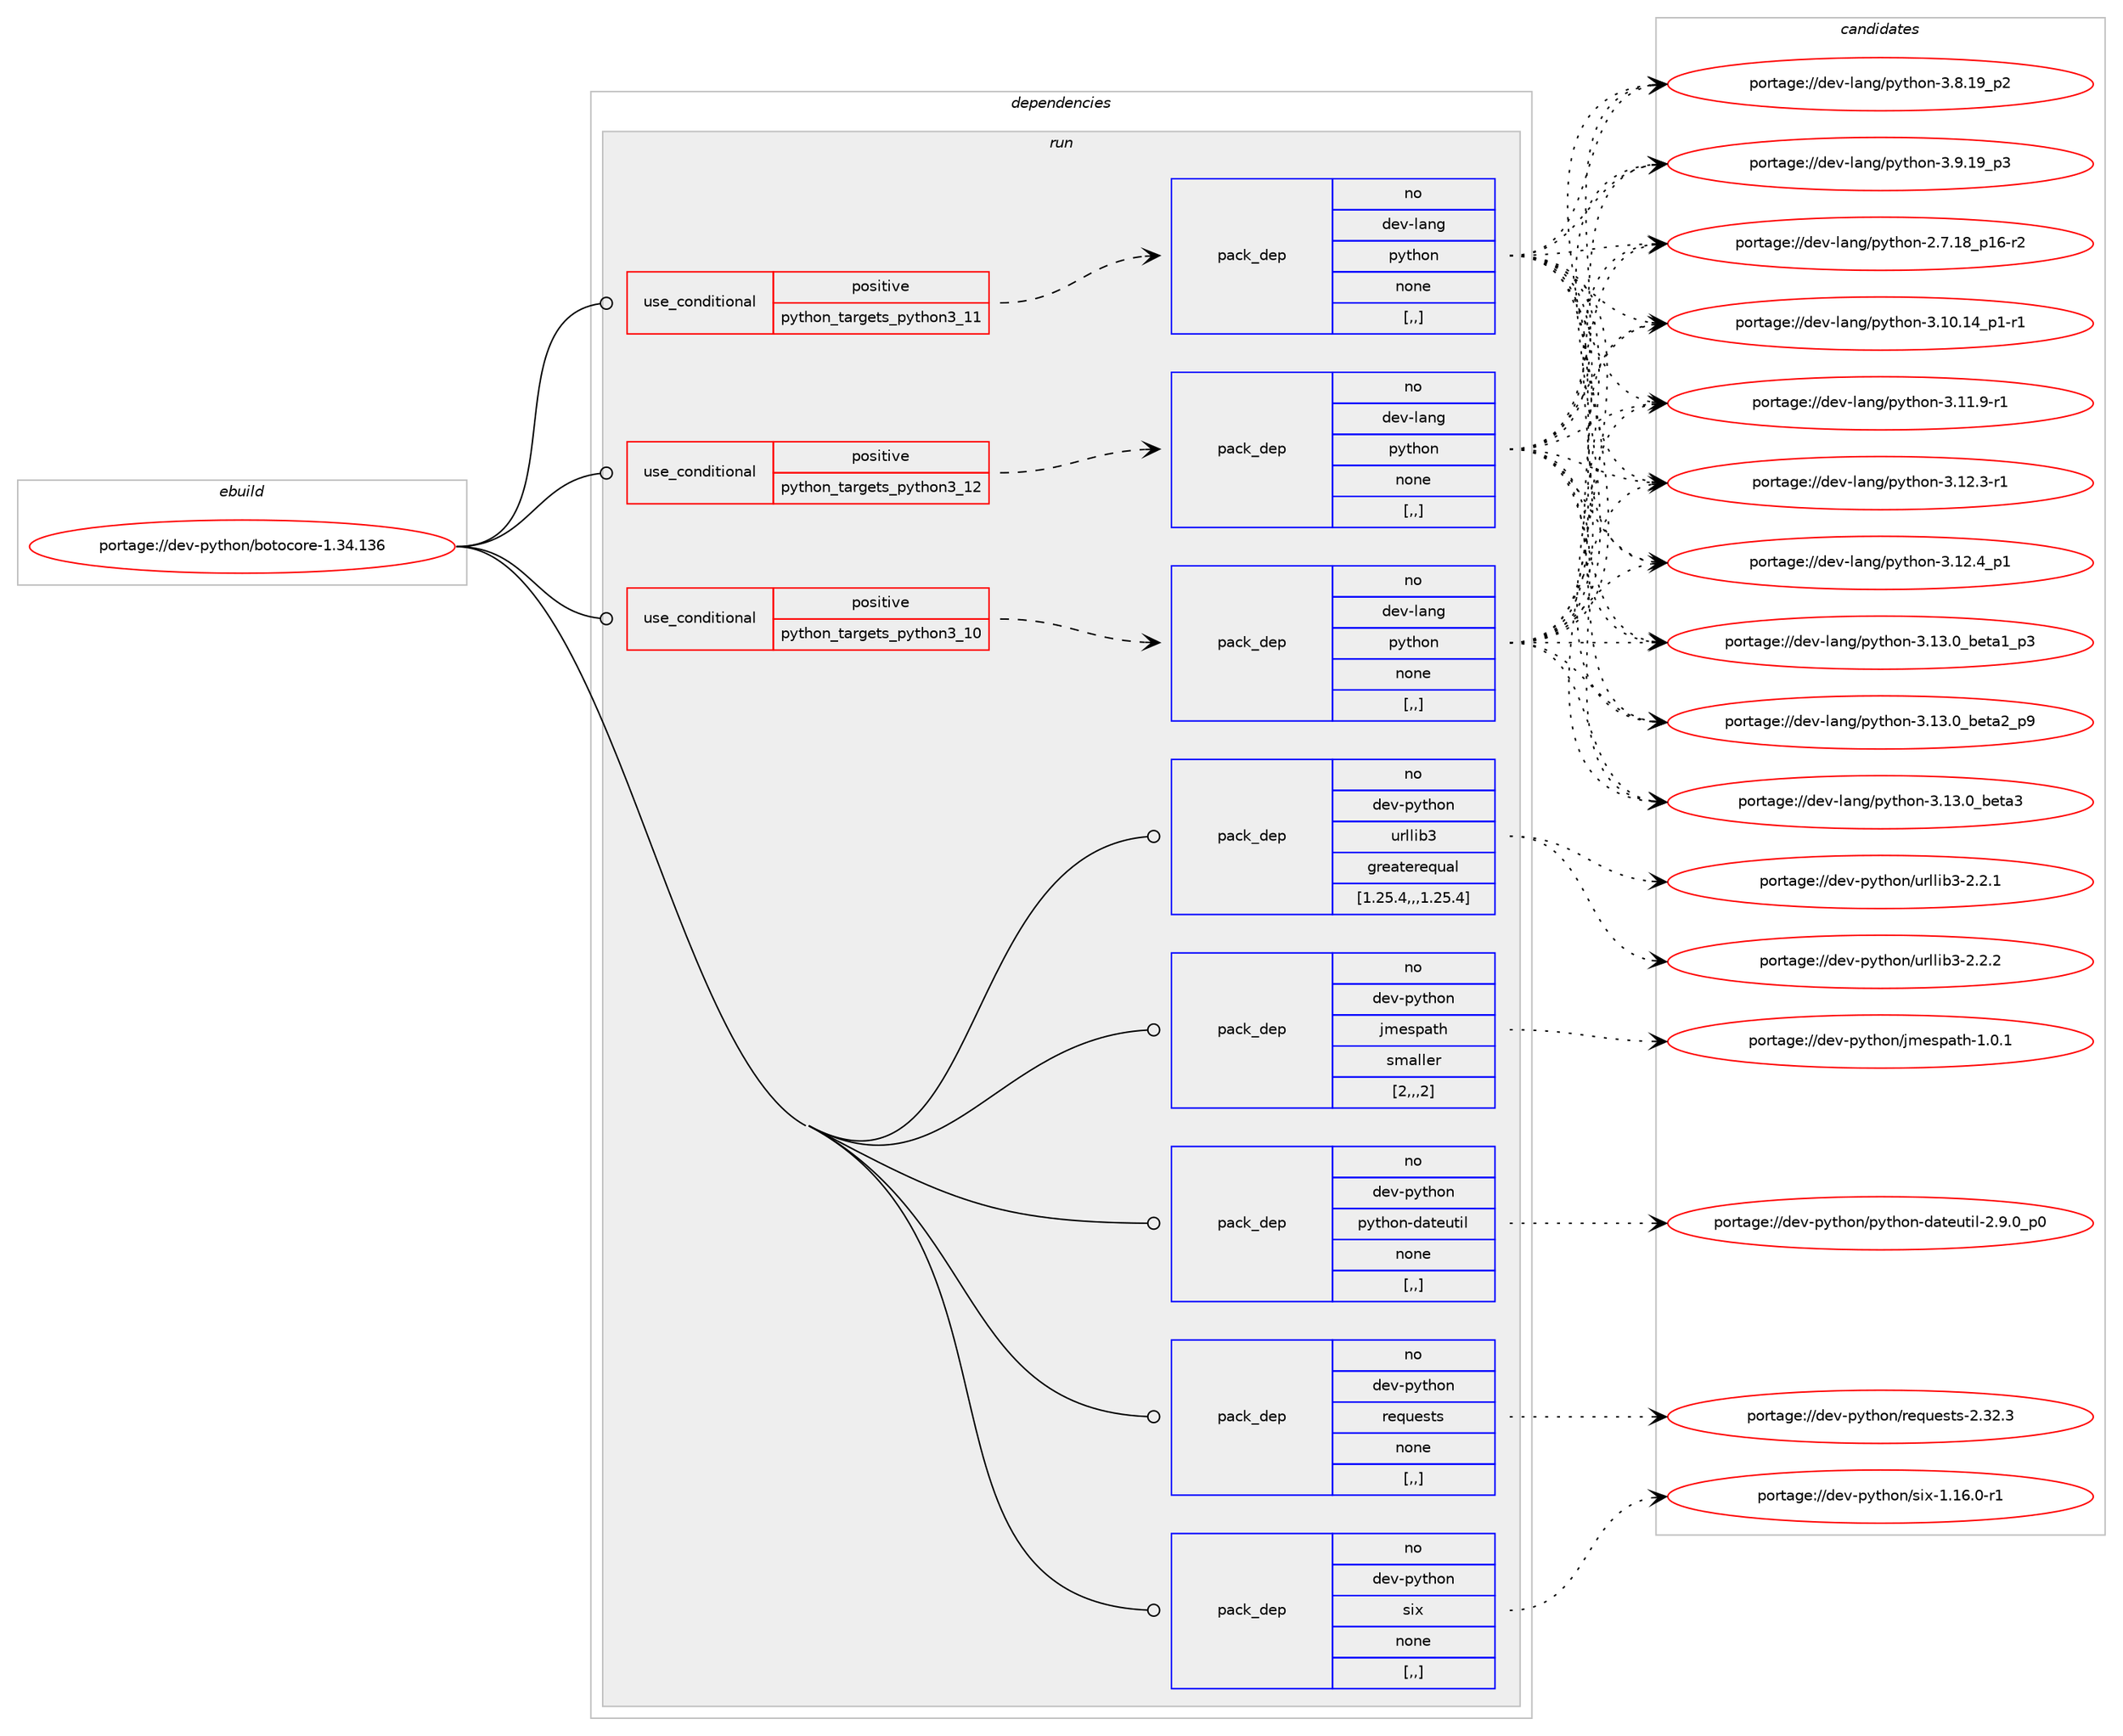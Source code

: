 digraph prolog {

# *************
# Graph options
# *************

newrank=true;
concentrate=true;
compound=true;
graph [rankdir=LR,fontname=Helvetica,fontsize=10,ranksep=1.5];#, ranksep=2.5, nodesep=0.2];
edge  [arrowhead=vee];
node  [fontname=Helvetica,fontsize=10];

# **********
# The ebuild
# **********

subgraph cluster_leftcol {
color=gray;
rank=same;
label=<<i>ebuild</i>>;
id [label="portage://dev-python/botocore-1.34.136", color=red, width=4, href="../dev-python/botocore-1.34.136.svg"];
}

# ****************
# The dependencies
# ****************

subgraph cluster_midcol {
color=gray;
label=<<i>dependencies</i>>;
subgraph cluster_compile {
fillcolor="#eeeeee";
style=filled;
label=<<i>compile</i>>;
}
subgraph cluster_compileandrun {
fillcolor="#eeeeee";
style=filled;
label=<<i>compile and run</i>>;
}
subgraph cluster_run {
fillcolor="#eeeeee";
style=filled;
label=<<i>run</i>>;
subgraph cond30481 {
dependency139663 [label=<<TABLE BORDER="0" CELLBORDER="1" CELLSPACING="0" CELLPADDING="4"><TR><TD ROWSPAN="3" CELLPADDING="10">use_conditional</TD></TR><TR><TD>positive</TD></TR><TR><TD>python_targets_python3_10</TD></TR></TABLE>>, shape=none, color=red];
subgraph pack107973 {
dependency139664 [label=<<TABLE BORDER="0" CELLBORDER="1" CELLSPACING="0" CELLPADDING="4" WIDTH="220"><TR><TD ROWSPAN="6" CELLPADDING="30">pack_dep</TD></TR><TR><TD WIDTH="110">no</TD></TR><TR><TD>dev-lang</TD></TR><TR><TD>python</TD></TR><TR><TD>none</TD></TR><TR><TD>[,,]</TD></TR></TABLE>>, shape=none, color=blue];
}
dependency139663:e -> dependency139664:w [weight=20,style="dashed",arrowhead="vee"];
}
id:e -> dependency139663:w [weight=20,style="solid",arrowhead="odot"];
subgraph cond30482 {
dependency139665 [label=<<TABLE BORDER="0" CELLBORDER="1" CELLSPACING="0" CELLPADDING="4"><TR><TD ROWSPAN="3" CELLPADDING="10">use_conditional</TD></TR><TR><TD>positive</TD></TR><TR><TD>python_targets_python3_11</TD></TR></TABLE>>, shape=none, color=red];
subgraph pack107974 {
dependency139666 [label=<<TABLE BORDER="0" CELLBORDER="1" CELLSPACING="0" CELLPADDING="4" WIDTH="220"><TR><TD ROWSPAN="6" CELLPADDING="30">pack_dep</TD></TR><TR><TD WIDTH="110">no</TD></TR><TR><TD>dev-lang</TD></TR><TR><TD>python</TD></TR><TR><TD>none</TD></TR><TR><TD>[,,]</TD></TR></TABLE>>, shape=none, color=blue];
}
dependency139665:e -> dependency139666:w [weight=20,style="dashed",arrowhead="vee"];
}
id:e -> dependency139665:w [weight=20,style="solid",arrowhead="odot"];
subgraph cond30483 {
dependency139667 [label=<<TABLE BORDER="0" CELLBORDER="1" CELLSPACING="0" CELLPADDING="4"><TR><TD ROWSPAN="3" CELLPADDING="10">use_conditional</TD></TR><TR><TD>positive</TD></TR><TR><TD>python_targets_python3_12</TD></TR></TABLE>>, shape=none, color=red];
subgraph pack107975 {
dependency139668 [label=<<TABLE BORDER="0" CELLBORDER="1" CELLSPACING="0" CELLPADDING="4" WIDTH="220"><TR><TD ROWSPAN="6" CELLPADDING="30">pack_dep</TD></TR><TR><TD WIDTH="110">no</TD></TR><TR><TD>dev-lang</TD></TR><TR><TD>python</TD></TR><TR><TD>none</TD></TR><TR><TD>[,,]</TD></TR></TABLE>>, shape=none, color=blue];
}
dependency139667:e -> dependency139668:w [weight=20,style="dashed",arrowhead="vee"];
}
id:e -> dependency139667:w [weight=20,style="solid",arrowhead="odot"];
subgraph pack107976 {
dependency139669 [label=<<TABLE BORDER="0" CELLBORDER="1" CELLSPACING="0" CELLPADDING="4" WIDTH="220"><TR><TD ROWSPAN="6" CELLPADDING="30">pack_dep</TD></TR><TR><TD WIDTH="110">no</TD></TR><TR><TD>dev-python</TD></TR><TR><TD>jmespath</TD></TR><TR><TD>smaller</TD></TR><TR><TD>[2,,,2]</TD></TR></TABLE>>, shape=none, color=blue];
}
id:e -> dependency139669:w [weight=20,style="solid",arrowhead="odot"];
subgraph pack107977 {
dependency139670 [label=<<TABLE BORDER="0" CELLBORDER="1" CELLSPACING="0" CELLPADDING="4" WIDTH="220"><TR><TD ROWSPAN="6" CELLPADDING="30">pack_dep</TD></TR><TR><TD WIDTH="110">no</TD></TR><TR><TD>dev-python</TD></TR><TR><TD>python-dateutil</TD></TR><TR><TD>none</TD></TR><TR><TD>[,,]</TD></TR></TABLE>>, shape=none, color=blue];
}
id:e -> dependency139670:w [weight=20,style="solid",arrowhead="odot"];
subgraph pack107978 {
dependency139671 [label=<<TABLE BORDER="0" CELLBORDER="1" CELLSPACING="0" CELLPADDING="4" WIDTH="220"><TR><TD ROWSPAN="6" CELLPADDING="30">pack_dep</TD></TR><TR><TD WIDTH="110">no</TD></TR><TR><TD>dev-python</TD></TR><TR><TD>requests</TD></TR><TR><TD>none</TD></TR><TR><TD>[,,]</TD></TR></TABLE>>, shape=none, color=blue];
}
id:e -> dependency139671:w [weight=20,style="solid",arrowhead="odot"];
subgraph pack107979 {
dependency139672 [label=<<TABLE BORDER="0" CELLBORDER="1" CELLSPACING="0" CELLPADDING="4" WIDTH="220"><TR><TD ROWSPAN="6" CELLPADDING="30">pack_dep</TD></TR><TR><TD WIDTH="110">no</TD></TR><TR><TD>dev-python</TD></TR><TR><TD>six</TD></TR><TR><TD>none</TD></TR><TR><TD>[,,]</TD></TR></TABLE>>, shape=none, color=blue];
}
id:e -> dependency139672:w [weight=20,style="solid",arrowhead="odot"];
subgraph pack107980 {
dependency139673 [label=<<TABLE BORDER="0" CELLBORDER="1" CELLSPACING="0" CELLPADDING="4" WIDTH="220"><TR><TD ROWSPAN="6" CELLPADDING="30">pack_dep</TD></TR><TR><TD WIDTH="110">no</TD></TR><TR><TD>dev-python</TD></TR><TR><TD>urllib3</TD></TR><TR><TD>greaterequal</TD></TR><TR><TD>[1.25.4,,,1.25.4]</TD></TR></TABLE>>, shape=none, color=blue];
}
id:e -> dependency139673:w [weight=20,style="solid",arrowhead="odot"];
}
}

# **************
# The candidates
# **************

subgraph cluster_choices {
rank=same;
color=gray;
label=<<i>candidates</i>>;

subgraph choice107973 {
color=black;
nodesep=1;
choice100101118451089711010347112121116104111110455046554649569511249544511450 [label="portage://dev-lang/python-2.7.18_p16-r2", color=red, width=4,href="../dev-lang/python-2.7.18_p16-r2.svg"];
choice100101118451089711010347112121116104111110455146494846495295112494511449 [label="portage://dev-lang/python-3.10.14_p1-r1", color=red, width=4,href="../dev-lang/python-3.10.14_p1-r1.svg"];
choice100101118451089711010347112121116104111110455146494946574511449 [label="portage://dev-lang/python-3.11.9-r1", color=red, width=4,href="../dev-lang/python-3.11.9-r1.svg"];
choice100101118451089711010347112121116104111110455146495046514511449 [label="portage://dev-lang/python-3.12.3-r1", color=red, width=4,href="../dev-lang/python-3.12.3-r1.svg"];
choice100101118451089711010347112121116104111110455146495046529511249 [label="portage://dev-lang/python-3.12.4_p1", color=red, width=4,href="../dev-lang/python-3.12.4_p1.svg"];
choice10010111845108971101034711212111610411111045514649514648959810111697499511251 [label="portage://dev-lang/python-3.13.0_beta1_p3", color=red, width=4,href="../dev-lang/python-3.13.0_beta1_p3.svg"];
choice10010111845108971101034711212111610411111045514649514648959810111697509511257 [label="portage://dev-lang/python-3.13.0_beta2_p9", color=red, width=4,href="../dev-lang/python-3.13.0_beta2_p9.svg"];
choice1001011184510897110103471121211161041111104551464951464895981011169751 [label="portage://dev-lang/python-3.13.0_beta3", color=red, width=4,href="../dev-lang/python-3.13.0_beta3.svg"];
choice100101118451089711010347112121116104111110455146564649579511250 [label="portage://dev-lang/python-3.8.19_p2", color=red, width=4,href="../dev-lang/python-3.8.19_p2.svg"];
choice100101118451089711010347112121116104111110455146574649579511251 [label="portage://dev-lang/python-3.9.19_p3", color=red, width=4,href="../dev-lang/python-3.9.19_p3.svg"];
dependency139664:e -> choice100101118451089711010347112121116104111110455046554649569511249544511450:w [style=dotted,weight="100"];
dependency139664:e -> choice100101118451089711010347112121116104111110455146494846495295112494511449:w [style=dotted,weight="100"];
dependency139664:e -> choice100101118451089711010347112121116104111110455146494946574511449:w [style=dotted,weight="100"];
dependency139664:e -> choice100101118451089711010347112121116104111110455146495046514511449:w [style=dotted,weight="100"];
dependency139664:e -> choice100101118451089711010347112121116104111110455146495046529511249:w [style=dotted,weight="100"];
dependency139664:e -> choice10010111845108971101034711212111610411111045514649514648959810111697499511251:w [style=dotted,weight="100"];
dependency139664:e -> choice10010111845108971101034711212111610411111045514649514648959810111697509511257:w [style=dotted,weight="100"];
dependency139664:e -> choice1001011184510897110103471121211161041111104551464951464895981011169751:w [style=dotted,weight="100"];
dependency139664:e -> choice100101118451089711010347112121116104111110455146564649579511250:w [style=dotted,weight="100"];
dependency139664:e -> choice100101118451089711010347112121116104111110455146574649579511251:w [style=dotted,weight="100"];
}
subgraph choice107974 {
color=black;
nodesep=1;
choice100101118451089711010347112121116104111110455046554649569511249544511450 [label="portage://dev-lang/python-2.7.18_p16-r2", color=red, width=4,href="../dev-lang/python-2.7.18_p16-r2.svg"];
choice100101118451089711010347112121116104111110455146494846495295112494511449 [label="portage://dev-lang/python-3.10.14_p1-r1", color=red, width=4,href="../dev-lang/python-3.10.14_p1-r1.svg"];
choice100101118451089711010347112121116104111110455146494946574511449 [label="portage://dev-lang/python-3.11.9-r1", color=red, width=4,href="../dev-lang/python-3.11.9-r1.svg"];
choice100101118451089711010347112121116104111110455146495046514511449 [label="portage://dev-lang/python-3.12.3-r1", color=red, width=4,href="../dev-lang/python-3.12.3-r1.svg"];
choice100101118451089711010347112121116104111110455146495046529511249 [label="portage://dev-lang/python-3.12.4_p1", color=red, width=4,href="../dev-lang/python-3.12.4_p1.svg"];
choice10010111845108971101034711212111610411111045514649514648959810111697499511251 [label="portage://dev-lang/python-3.13.0_beta1_p3", color=red, width=4,href="../dev-lang/python-3.13.0_beta1_p3.svg"];
choice10010111845108971101034711212111610411111045514649514648959810111697509511257 [label="portage://dev-lang/python-3.13.0_beta2_p9", color=red, width=4,href="../dev-lang/python-3.13.0_beta2_p9.svg"];
choice1001011184510897110103471121211161041111104551464951464895981011169751 [label="portage://dev-lang/python-3.13.0_beta3", color=red, width=4,href="../dev-lang/python-3.13.0_beta3.svg"];
choice100101118451089711010347112121116104111110455146564649579511250 [label="portage://dev-lang/python-3.8.19_p2", color=red, width=4,href="../dev-lang/python-3.8.19_p2.svg"];
choice100101118451089711010347112121116104111110455146574649579511251 [label="portage://dev-lang/python-3.9.19_p3", color=red, width=4,href="../dev-lang/python-3.9.19_p3.svg"];
dependency139666:e -> choice100101118451089711010347112121116104111110455046554649569511249544511450:w [style=dotted,weight="100"];
dependency139666:e -> choice100101118451089711010347112121116104111110455146494846495295112494511449:w [style=dotted,weight="100"];
dependency139666:e -> choice100101118451089711010347112121116104111110455146494946574511449:w [style=dotted,weight="100"];
dependency139666:e -> choice100101118451089711010347112121116104111110455146495046514511449:w [style=dotted,weight="100"];
dependency139666:e -> choice100101118451089711010347112121116104111110455146495046529511249:w [style=dotted,weight="100"];
dependency139666:e -> choice10010111845108971101034711212111610411111045514649514648959810111697499511251:w [style=dotted,weight="100"];
dependency139666:e -> choice10010111845108971101034711212111610411111045514649514648959810111697509511257:w [style=dotted,weight="100"];
dependency139666:e -> choice1001011184510897110103471121211161041111104551464951464895981011169751:w [style=dotted,weight="100"];
dependency139666:e -> choice100101118451089711010347112121116104111110455146564649579511250:w [style=dotted,weight="100"];
dependency139666:e -> choice100101118451089711010347112121116104111110455146574649579511251:w [style=dotted,weight="100"];
}
subgraph choice107975 {
color=black;
nodesep=1;
choice100101118451089711010347112121116104111110455046554649569511249544511450 [label="portage://dev-lang/python-2.7.18_p16-r2", color=red, width=4,href="../dev-lang/python-2.7.18_p16-r2.svg"];
choice100101118451089711010347112121116104111110455146494846495295112494511449 [label="portage://dev-lang/python-3.10.14_p1-r1", color=red, width=4,href="../dev-lang/python-3.10.14_p1-r1.svg"];
choice100101118451089711010347112121116104111110455146494946574511449 [label="portage://dev-lang/python-3.11.9-r1", color=red, width=4,href="../dev-lang/python-3.11.9-r1.svg"];
choice100101118451089711010347112121116104111110455146495046514511449 [label="portage://dev-lang/python-3.12.3-r1", color=red, width=4,href="../dev-lang/python-3.12.3-r1.svg"];
choice100101118451089711010347112121116104111110455146495046529511249 [label="portage://dev-lang/python-3.12.4_p1", color=red, width=4,href="../dev-lang/python-3.12.4_p1.svg"];
choice10010111845108971101034711212111610411111045514649514648959810111697499511251 [label="portage://dev-lang/python-3.13.0_beta1_p3", color=red, width=4,href="../dev-lang/python-3.13.0_beta1_p3.svg"];
choice10010111845108971101034711212111610411111045514649514648959810111697509511257 [label="portage://dev-lang/python-3.13.0_beta2_p9", color=red, width=4,href="../dev-lang/python-3.13.0_beta2_p9.svg"];
choice1001011184510897110103471121211161041111104551464951464895981011169751 [label="portage://dev-lang/python-3.13.0_beta3", color=red, width=4,href="../dev-lang/python-3.13.0_beta3.svg"];
choice100101118451089711010347112121116104111110455146564649579511250 [label="portage://dev-lang/python-3.8.19_p2", color=red, width=4,href="../dev-lang/python-3.8.19_p2.svg"];
choice100101118451089711010347112121116104111110455146574649579511251 [label="portage://dev-lang/python-3.9.19_p3", color=red, width=4,href="../dev-lang/python-3.9.19_p3.svg"];
dependency139668:e -> choice100101118451089711010347112121116104111110455046554649569511249544511450:w [style=dotted,weight="100"];
dependency139668:e -> choice100101118451089711010347112121116104111110455146494846495295112494511449:w [style=dotted,weight="100"];
dependency139668:e -> choice100101118451089711010347112121116104111110455146494946574511449:w [style=dotted,weight="100"];
dependency139668:e -> choice100101118451089711010347112121116104111110455146495046514511449:w [style=dotted,weight="100"];
dependency139668:e -> choice100101118451089711010347112121116104111110455146495046529511249:w [style=dotted,weight="100"];
dependency139668:e -> choice10010111845108971101034711212111610411111045514649514648959810111697499511251:w [style=dotted,weight="100"];
dependency139668:e -> choice10010111845108971101034711212111610411111045514649514648959810111697509511257:w [style=dotted,weight="100"];
dependency139668:e -> choice1001011184510897110103471121211161041111104551464951464895981011169751:w [style=dotted,weight="100"];
dependency139668:e -> choice100101118451089711010347112121116104111110455146564649579511250:w [style=dotted,weight="100"];
dependency139668:e -> choice100101118451089711010347112121116104111110455146574649579511251:w [style=dotted,weight="100"];
}
subgraph choice107976 {
color=black;
nodesep=1;
choice100101118451121211161041111104710610910111511297116104454946484649 [label="portage://dev-python/jmespath-1.0.1", color=red, width=4,href="../dev-python/jmespath-1.0.1.svg"];
dependency139669:e -> choice100101118451121211161041111104710610910111511297116104454946484649:w [style=dotted,weight="100"];
}
subgraph choice107977 {
color=black;
nodesep=1;
choice100101118451121211161041111104711212111610411111045100971161011171161051084550465746489511248 [label="portage://dev-python/python-dateutil-2.9.0_p0", color=red, width=4,href="../dev-python/python-dateutil-2.9.0_p0.svg"];
dependency139670:e -> choice100101118451121211161041111104711212111610411111045100971161011171161051084550465746489511248:w [style=dotted,weight="100"];
}
subgraph choice107978 {
color=black;
nodesep=1;
choice100101118451121211161041111104711410111311710111511611545504651504651 [label="portage://dev-python/requests-2.32.3", color=red, width=4,href="../dev-python/requests-2.32.3.svg"];
dependency139671:e -> choice100101118451121211161041111104711410111311710111511611545504651504651:w [style=dotted,weight="100"];
}
subgraph choice107979 {
color=black;
nodesep=1;
choice1001011184511212111610411111047115105120454946495446484511449 [label="portage://dev-python/six-1.16.0-r1", color=red, width=4,href="../dev-python/six-1.16.0-r1.svg"];
dependency139672:e -> choice1001011184511212111610411111047115105120454946495446484511449:w [style=dotted,weight="100"];
}
subgraph choice107980 {
color=black;
nodesep=1;
choice10010111845112121116104111110471171141081081059851455046504649 [label="portage://dev-python/urllib3-2.2.1", color=red, width=4,href="../dev-python/urllib3-2.2.1.svg"];
choice10010111845112121116104111110471171141081081059851455046504650 [label="portage://dev-python/urllib3-2.2.2", color=red, width=4,href="../dev-python/urllib3-2.2.2.svg"];
dependency139673:e -> choice10010111845112121116104111110471171141081081059851455046504649:w [style=dotted,weight="100"];
dependency139673:e -> choice10010111845112121116104111110471171141081081059851455046504650:w [style=dotted,weight="100"];
}
}

}
